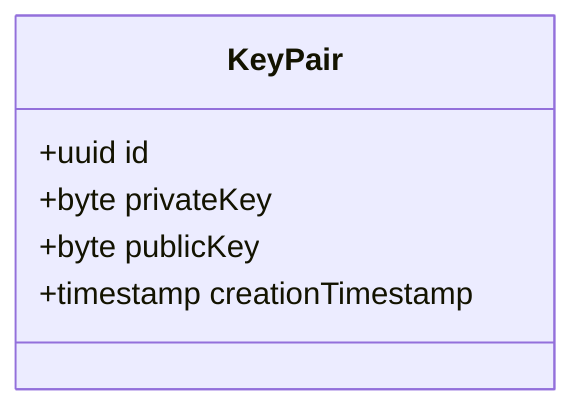 classDiagram

    class KeyPair {
        +uuid id
        +byte privateKey
        +byte publicKey
        +timestamp creationTimestamp  
    }